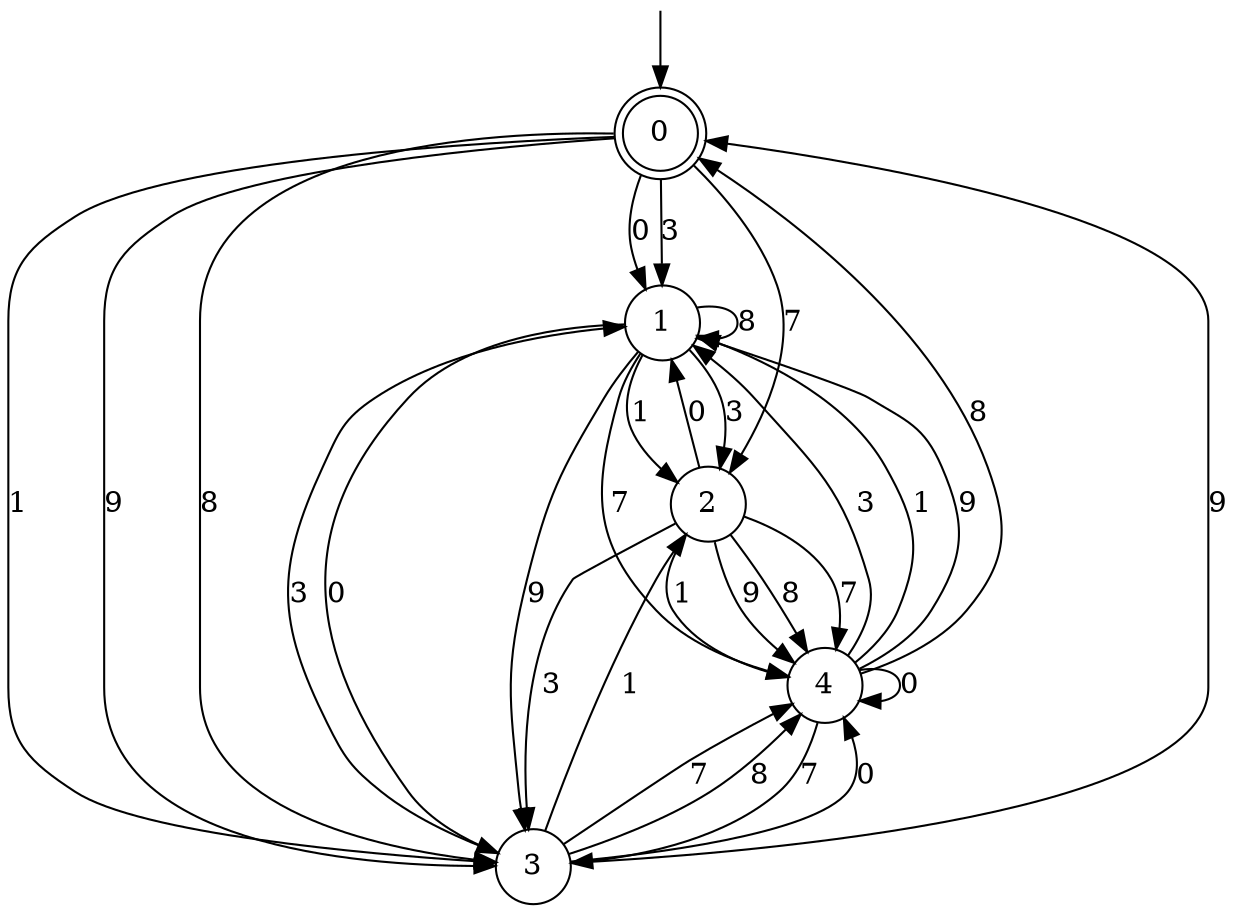 digraph g {

	s0 [shape="doublecircle" label="0"];
	s1 [shape="circle" label="1"];
	s2 [shape="circle" label="2"];
	s3 [shape="circle" label="3"];
	s4 [shape="circle" label="4"];
	s0 -> s1 [label="3"];
	s0 -> s1 [label="0"];
	s0 -> s2 [label="7"];
	s0 -> s3 [label="1"];
	s0 -> s3 [label="9"];
	s0 -> s3 [label="8"];
	s1 -> s2 [label="3"];
	s1 -> s3 [label="0"];
	s1 -> s4 [label="7"];
	s1 -> s2 [label="1"];
	s1 -> s3 [label="9"];
	s1 -> s1 [label="8"];
	s2 -> s3 [label="3"];
	s2 -> s1 [label="0"];
	s2 -> s4 [label="7"];
	s2 -> s4 [label="1"];
	s2 -> s4 [label="9"];
	s2 -> s4 [label="8"];
	s3 -> s1 [label="3"];
	s3 -> s4 [label="0"];
	s3 -> s4 [label="7"];
	s3 -> s2 [label="1"];
	s3 -> s0 [label="9"];
	s3 -> s4 [label="8"];
	s4 -> s1 [label="3"];
	s4 -> s4 [label="0"];
	s4 -> s3 [label="7"];
	s4 -> s1 [label="1"];
	s4 -> s1 [label="9"];
	s4 -> s0 [label="8"];

__start0 [label="" shape="none" width="0" height="0"];
__start0 -> s0;

}
